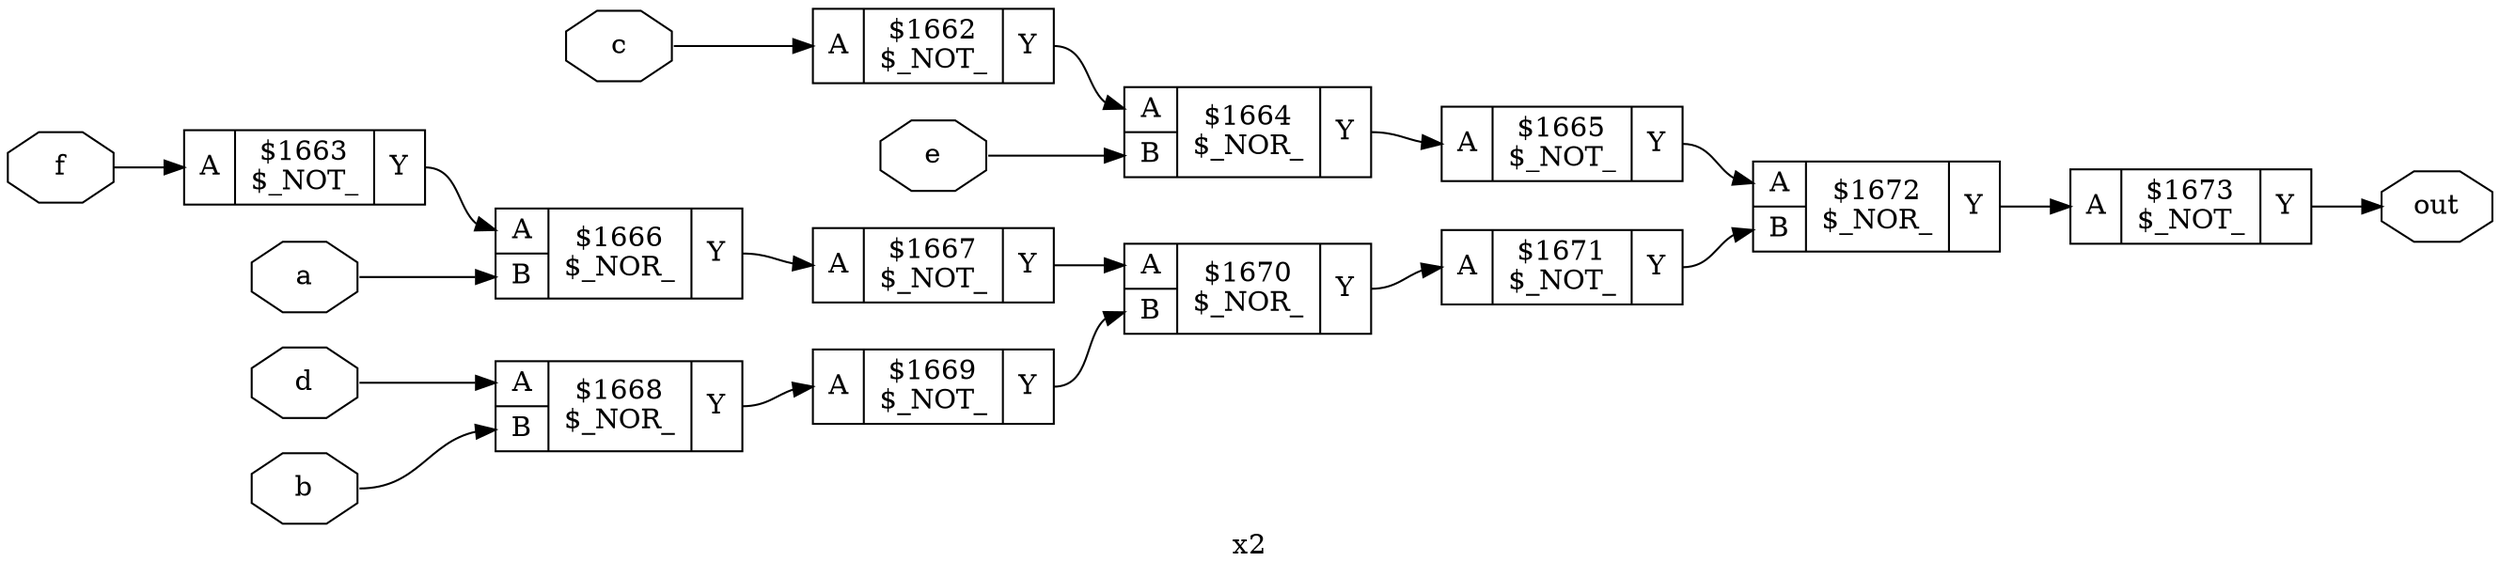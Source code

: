 digraph "x2" {
label="x2";
rankdir="LR";
remincross=true;
n12 [ shape=octagon, label="a", color="black", fontcolor="black" ];
n13 [ shape=octagon, label="b", color="black", fontcolor="black" ];
n14 [ shape=octagon, label="c", color="black", fontcolor="black" ];
n15 [ shape=octagon, label="d", color="black", fontcolor="black" ];
n16 [ shape=octagon, label="e", color="black", fontcolor="black" ];
n17 [ shape=octagon, label="f", color="black", fontcolor="black" ];
n18 [ shape=octagon, label="out", color="black", fontcolor="black" ];
c21 [ shape=record, label="{{<p19> A}|$1662\n$_NOT_|{<p20> Y}}" ];
c22 [ shape=record, label="{{<p19> A}|$1663\n$_NOT_|{<p20> Y}}" ];
c24 [ shape=record, label="{{<p19> A|<p23> B}|$1664\n$_NOR_|{<p20> Y}}" ];
c25 [ shape=record, label="{{<p19> A}|$1665\n$_NOT_|{<p20> Y}}" ];
c26 [ shape=record, label="{{<p19> A|<p23> B}|$1666\n$_NOR_|{<p20> Y}}" ];
c27 [ shape=record, label="{{<p19> A}|$1667\n$_NOT_|{<p20> Y}}" ];
c28 [ shape=record, label="{{<p19> A|<p23> B}|$1668\n$_NOR_|{<p20> Y}}" ];
c29 [ shape=record, label="{{<p19> A}|$1669\n$_NOT_|{<p20> Y}}" ];
c30 [ shape=record, label="{{<p19> A|<p23> B}|$1670\n$_NOR_|{<p20> Y}}" ];
c31 [ shape=record, label="{{<p19> A}|$1671\n$_NOT_|{<p20> Y}}" ];
c32 [ shape=record, label="{{<p19> A|<p23> B}|$1672\n$_NOR_|{<p20> Y}}" ];
c33 [ shape=record, label="{{<p19> A}|$1673\n$_NOT_|{<p20> Y}}" ];
c24:p20:e -> c25:p19:w [color="black", label=""];
c21:p20:e -> c24:p19:w [color="black", label=""];
c22:p20:e -> c26:p19:w [color="black", label=""];
n12:e -> c26:p23:w [color="black", label=""];
n13:e -> c28:p23:w [color="black", label=""];
n14:e -> c21:p19:w [color="black", label=""];
n15:e -> c28:p19:w [color="black", label=""];
n16:e -> c24:p23:w [color="black", label=""];
n17:e -> c22:p19:w [color="black", label=""];
c33:p20:e -> n18:w [color="black", label=""];
c25:p20:e -> c32:p19:w [color="black", label=""];
c26:p20:e -> c27:p19:w [color="black", label=""];
c27:p20:e -> c30:p19:w [color="black", label=""];
c28:p20:e -> c29:p19:w [color="black", label=""];
c29:p20:e -> c30:p23:w [color="black", label=""];
c30:p20:e -> c31:p19:w [color="black", label=""];
c31:p20:e -> c32:p23:w [color="black", label=""];
c32:p20:e -> c33:p19:w [color="black", label=""];
}
